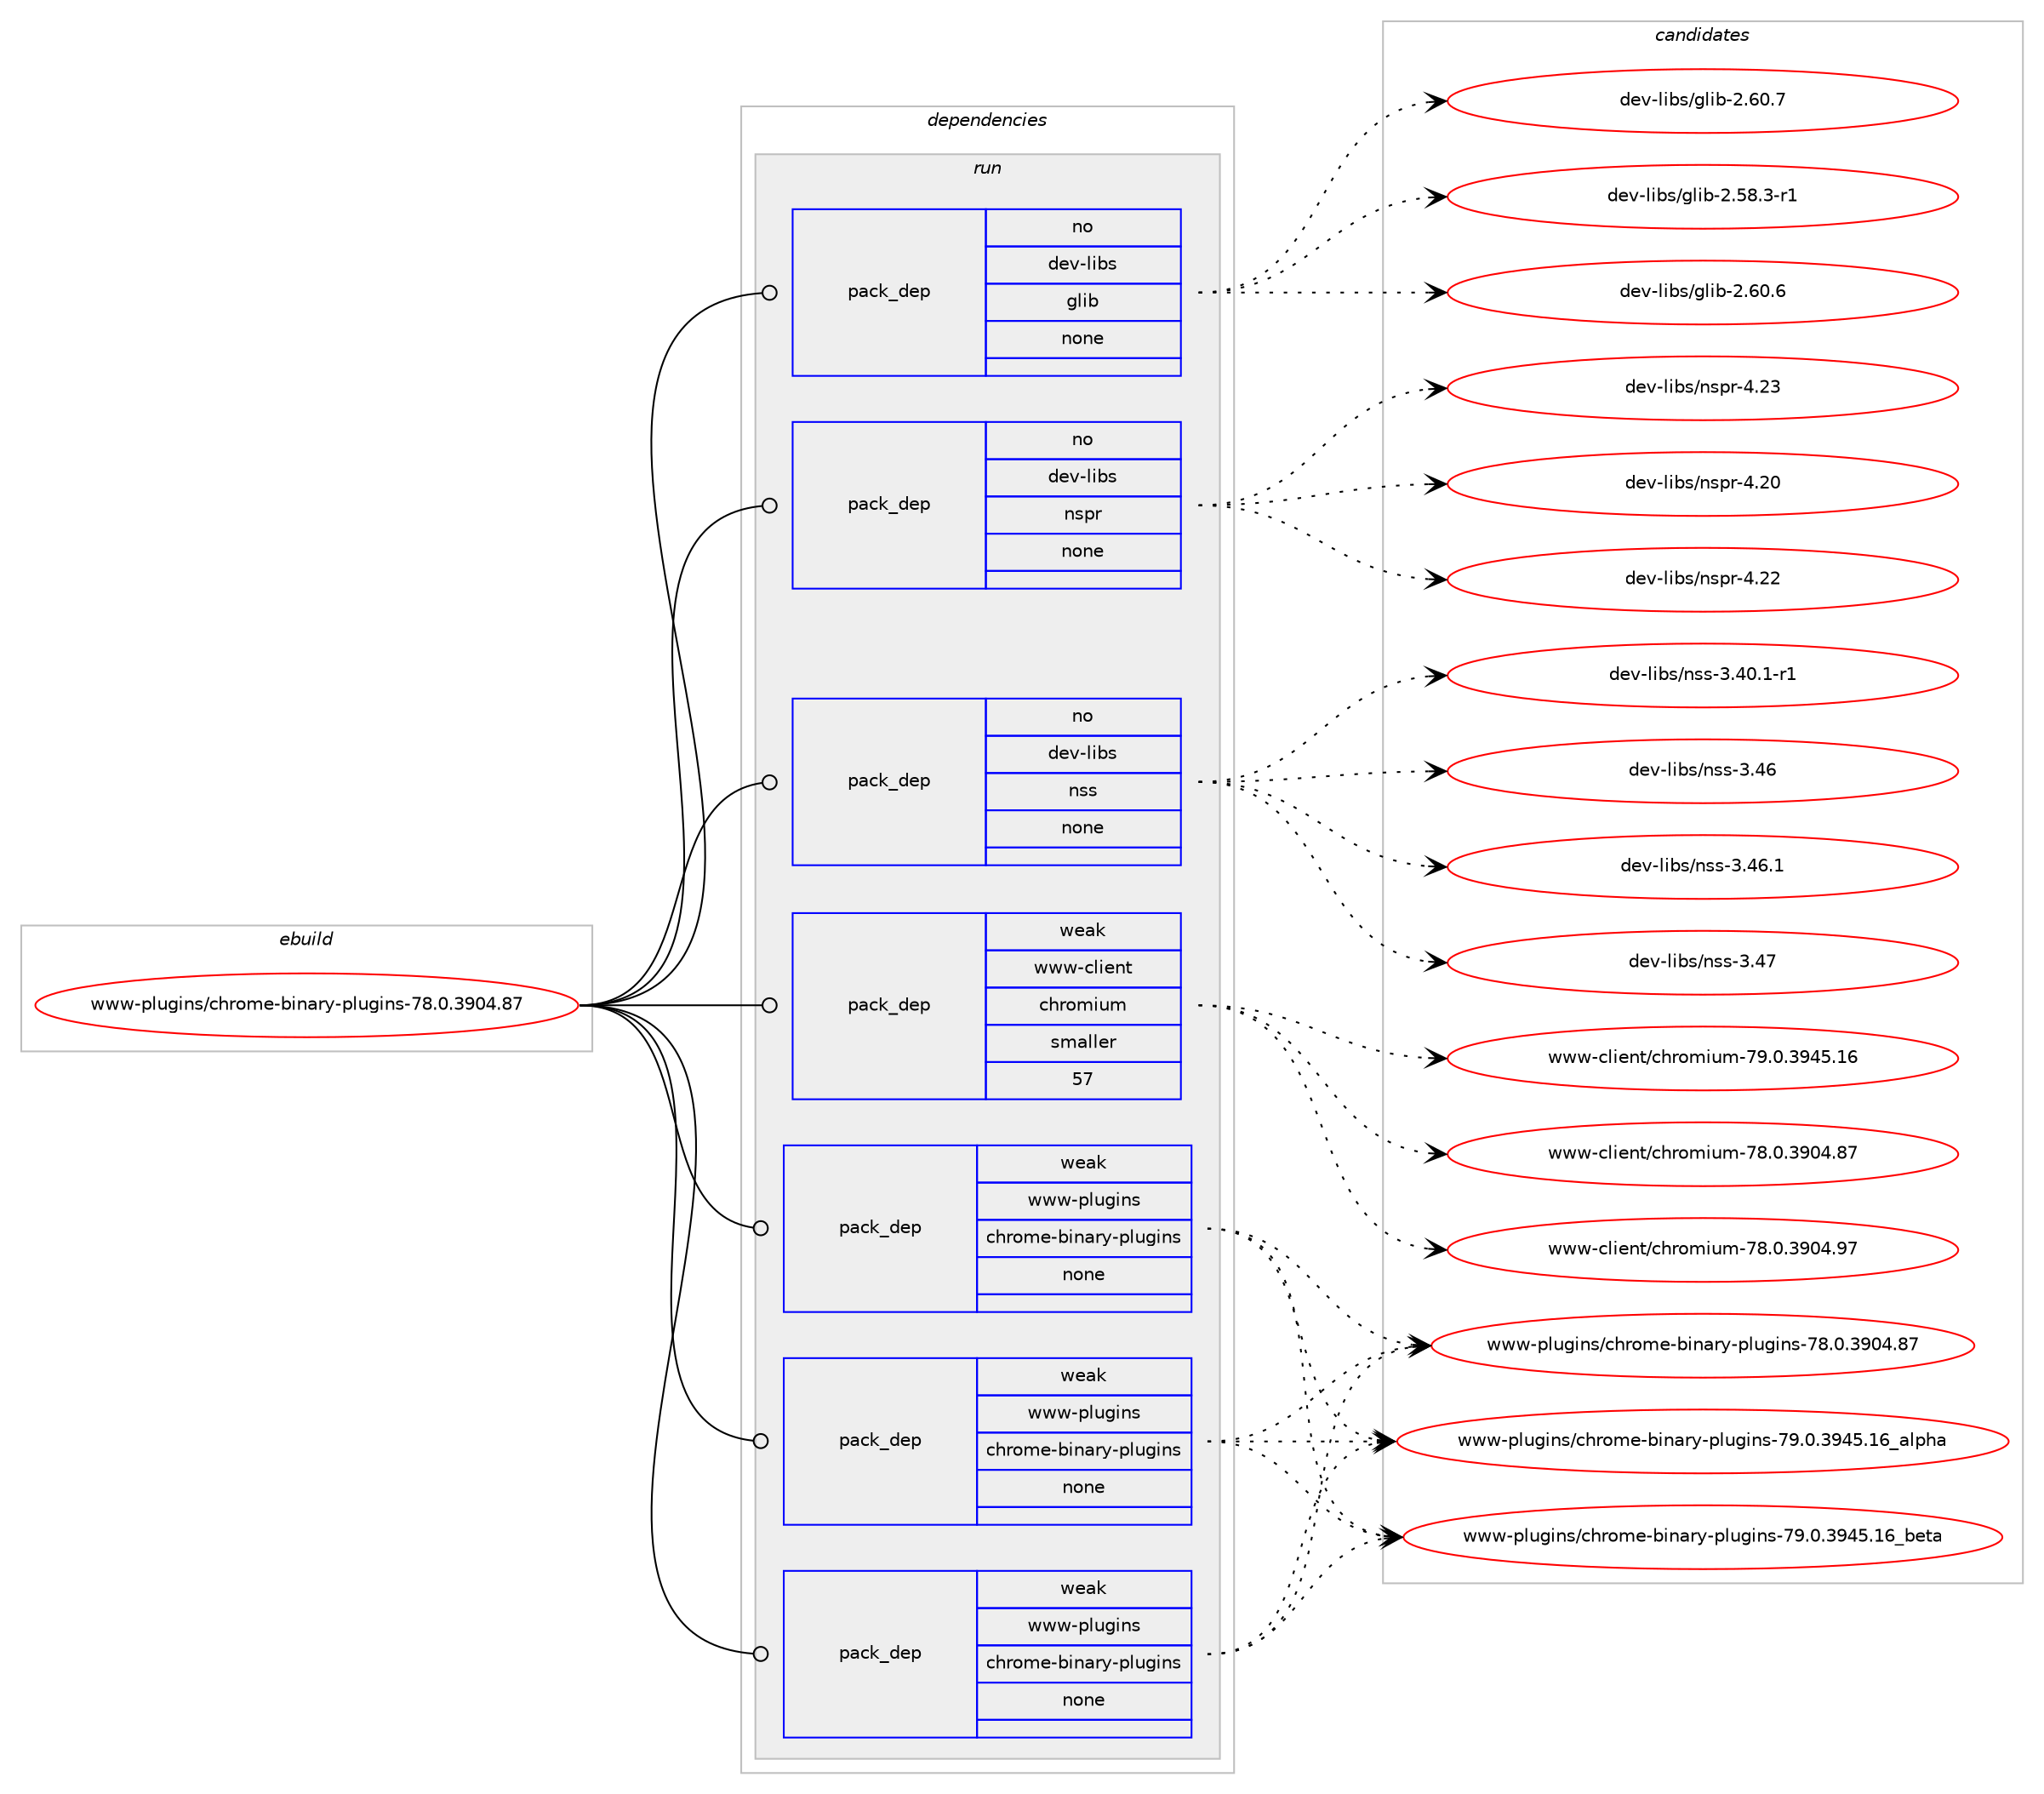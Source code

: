 digraph prolog {

# *************
# Graph options
# *************

newrank=true;
concentrate=true;
compound=true;
graph [rankdir=LR,fontname=Helvetica,fontsize=10,ranksep=1.5];#, ranksep=2.5, nodesep=0.2];
edge  [arrowhead=vee];
node  [fontname=Helvetica,fontsize=10];

# **********
# The ebuild
# **********

subgraph cluster_leftcol {
color=gray;
rank=same;
label=<<i>ebuild</i>>;
id [label="www-plugins/chrome-binary-plugins-78.0.3904.87", color=red, width=4, href="../www-plugins/chrome-binary-plugins-78.0.3904.87.svg"];
}

# ****************
# The dependencies
# ****************

subgraph cluster_midcol {
color=gray;
label=<<i>dependencies</i>>;
subgraph cluster_compile {
fillcolor="#eeeeee";
style=filled;
label=<<i>compile</i>>;
}
subgraph cluster_compileandrun {
fillcolor="#eeeeee";
style=filled;
label=<<i>compile and run</i>>;
}
subgraph cluster_run {
fillcolor="#eeeeee";
style=filled;
label=<<i>run</i>>;
subgraph pack675155 {
dependency909417 [label=<<TABLE BORDER="0" CELLBORDER="1" CELLSPACING="0" CELLPADDING="4" WIDTH="220"><TR><TD ROWSPAN="6" CELLPADDING="30">pack_dep</TD></TR><TR><TD WIDTH="110">no</TD></TR><TR><TD>dev-libs</TD></TR><TR><TD>glib</TD></TR><TR><TD>none</TD></TR><TR><TD></TD></TR></TABLE>>, shape=none, color=blue];
}
id:e -> dependency909417:w [weight=20,style="solid",arrowhead="odot"];
subgraph pack675156 {
dependency909418 [label=<<TABLE BORDER="0" CELLBORDER="1" CELLSPACING="0" CELLPADDING="4" WIDTH="220"><TR><TD ROWSPAN="6" CELLPADDING="30">pack_dep</TD></TR><TR><TD WIDTH="110">no</TD></TR><TR><TD>dev-libs</TD></TR><TR><TD>nspr</TD></TR><TR><TD>none</TD></TR><TR><TD></TD></TR></TABLE>>, shape=none, color=blue];
}
id:e -> dependency909418:w [weight=20,style="solid",arrowhead="odot"];
subgraph pack675157 {
dependency909419 [label=<<TABLE BORDER="0" CELLBORDER="1" CELLSPACING="0" CELLPADDING="4" WIDTH="220"><TR><TD ROWSPAN="6" CELLPADDING="30">pack_dep</TD></TR><TR><TD WIDTH="110">no</TD></TR><TR><TD>dev-libs</TD></TR><TR><TD>nss</TD></TR><TR><TD>none</TD></TR><TR><TD></TD></TR></TABLE>>, shape=none, color=blue];
}
id:e -> dependency909419:w [weight=20,style="solid",arrowhead="odot"];
subgraph pack675158 {
dependency909420 [label=<<TABLE BORDER="0" CELLBORDER="1" CELLSPACING="0" CELLPADDING="4" WIDTH="220"><TR><TD ROWSPAN="6" CELLPADDING="30">pack_dep</TD></TR><TR><TD WIDTH="110">weak</TD></TR><TR><TD>www-client</TD></TR><TR><TD>chromium</TD></TR><TR><TD>smaller</TD></TR><TR><TD>57</TD></TR></TABLE>>, shape=none, color=blue];
}
id:e -> dependency909420:w [weight=20,style="solid",arrowhead="odot"];
subgraph pack675159 {
dependency909421 [label=<<TABLE BORDER="0" CELLBORDER="1" CELLSPACING="0" CELLPADDING="4" WIDTH="220"><TR><TD ROWSPAN="6" CELLPADDING="30">pack_dep</TD></TR><TR><TD WIDTH="110">weak</TD></TR><TR><TD>www-plugins</TD></TR><TR><TD>chrome-binary-plugins</TD></TR><TR><TD>none</TD></TR><TR><TD></TD></TR></TABLE>>, shape=none, color=blue];
}
id:e -> dependency909421:w [weight=20,style="solid",arrowhead="odot"];
subgraph pack675160 {
dependency909422 [label=<<TABLE BORDER="0" CELLBORDER="1" CELLSPACING="0" CELLPADDING="4" WIDTH="220"><TR><TD ROWSPAN="6" CELLPADDING="30">pack_dep</TD></TR><TR><TD WIDTH="110">weak</TD></TR><TR><TD>www-plugins</TD></TR><TR><TD>chrome-binary-plugins</TD></TR><TR><TD>none</TD></TR><TR><TD></TD></TR></TABLE>>, shape=none, color=blue];
}
id:e -> dependency909422:w [weight=20,style="solid",arrowhead="odot"];
subgraph pack675161 {
dependency909423 [label=<<TABLE BORDER="0" CELLBORDER="1" CELLSPACING="0" CELLPADDING="4" WIDTH="220"><TR><TD ROWSPAN="6" CELLPADDING="30">pack_dep</TD></TR><TR><TD WIDTH="110">weak</TD></TR><TR><TD>www-plugins</TD></TR><TR><TD>chrome-binary-plugins</TD></TR><TR><TD>none</TD></TR><TR><TD></TD></TR></TABLE>>, shape=none, color=blue];
}
id:e -> dependency909423:w [weight=20,style="solid",arrowhead="odot"];
}
}

# **************
# The candidates
# **************

subgraph cluster_choices {
rank=same;
color=gray;
label=<<i>candidates</i>>;

subgraph choice675155 {
color=black;
nodesep=1;
choice10010111845108105981154710310810598455046535646514511449 [label="dev-libs/glib-2.58.3-r1", color=red, width=4,href="../dev-libs/glib-2.58.3-r1.svg"];
choice1001011184510810598115471031081059845504654484654 [label="dev-libs/glib-2.60.6", color=red, width=4,href="../dev-libs/glib-2.60.6.svg"];
choice1001011184510810598115471031081059845504654484655 [label="dev-libs/glib-2.60.7", color=red, width=4,href="../dev-libs/glib-2.60.7.svg"];
dependency909417:e -> choice10010111845108105981154710310810598455046535646514511449:w [style=dotted,weight="100"];
dependency909417:e -> choice1001011184510810598115471031081059845504654484654:w [style=dotted,weight="100"];
dependency909417:e -> choice1001011184510810598115471031081059845504654484655:w [style=dotted,weight="100"];
}
subgraph choice675156 {
color=black;
nodesep=1;
choice1001011184510810598115471101151121144552465048 [label="dev-libs/nspr-4.20", color=red, width=4,href="../dev-libs/nspr-4.20.svg"];
choice1001011184510810598115471101151121144552465050 [label="dev-libs/nspr-4.22", color=red, width=4,href="../dev-libs/nspr-4.22.svg"];
choice1001011184510810598115471101151121144552465051 [label="dev-libs/nspr-4.23", color=red, width=4,href="../dev-libs/nspr-4.23.svg"];
dependency909418:e -> choice1001011184510810598115471101151121144552465048:w [style=dotted,weight="100"];
dependency909418:e -> choice1001011184510810598115471101151121144552465050:w [style=dotted,weight="100"];
dependency909418:e -> choice1001011184510810598115471101151121144552465051:w [style=dotted,weight="100"];
}
subgraph choice675157 {
color=black;
nodesep=1;
choice100101118451081059811547110115115455146524846494511449 [label="dev-libs/nss-3.40.1-r1", color=red, width=4,href="../dev-libs/nss-3.40.1-r1.svg"];
choice1001011184510810598115471101151154551465254 [label="dev-libs/nss-3.46", color=red, width=4,href="../dev-libs/nss-3.46.svg"];
choice10010111845108105981154711011511545514652544649 [label="dev-libs/nss-3.46.1", color=red, width=4,href="../dev-libs/nss-3.46.1.svg"];
choice1001011184510810598115471101151154551465255 [label="dev-libs/nss-3.47", color=red, width=4,href="../dev-libs/nss-3.47.svg"];
dependency909419:e -> choice100101118451081059811547110115115455146524846494511449:w [style=dotted,weight="100"];
dependency909419:e -> choice1001011184510810598115471101151154551465254:w [style=dotted,weight="100"];
dependency909419:e -> choice10010111845108105981154711011511545514652544649:w [style=dotted,weight="100"];
dependency909419:e -> choice1001011184510810598115471101151154551465255:w [style=dotted,weight="100"];
}
subgraph choice675158 {
color=black;
nodesep=1;
choice1191191194599108105101110116479910411411110910511710945555646484651574852465655 [label="www-client/chromium-78.0.3904.87", color=red, width=4,href="../www-client/chromium-78.0.3904.87.svg"];
choice1191191194599108105101110116479910411411110910511710945555646484651574852465755 [label="www-client/chromium-78.0.3904.97", color=red, width=4,href="../www-client/chromium-78.0.3904.97.svg"];
choice1191191194599108105101110116479910411411110910511710945555746484651575253464954 [label="www-client/chromium-79.0.3945.16", color=red, width=4,href="../www-client/chromium-79.0.3945.16.svg"];
dependency909420:e -> choice1191191194599108105101110116479910411411110910511710945555646484651574852465655:w [style=dotted,weight="100"];
dependency909420:e -> choice1191191194599108105101110116479910411411110910511710945555646484651574852465755:w [style=dotted,weight="100"];
dependency909420:e -> choice1191191194599108105101110116479910411411110910511710945555746484651575253464954:w [style=dotted,weight="100"];
}
subgraph choice675159 {
color=black;
nodesep=1;
choice1191191194511210811710310511011547991041141111091014598105110971141214511210811710310511011545555646484651574852465655 [label="www-plugins/chrome-binary-plugins-78.0.3904.87", color=red, width=4,href="../www-plugins/chrome-binary-plugins-78.0.3904.87.svg"];
choice1191191194511210811710310511011547991041141111091014598105110971141214511210811710310511011545555746484651575253464954959710811210497 [label="www-plugins/chrome-binary-plugins-79.0.3945.16_alpha", color=red, width=4,href="../www-plugins/chrome-binary-plugins-79.0.3945.16_alpha.svg"];
choice1191191194511210811710310511011547991041141111091014598105110971141214511210811710310511011545555746484651575253464954959810111697 [label="www-plugins/chrome-binary-plugins-79.0.3945.16_beta", color=red, width=4,href="../www-plugins/chrome-binary-plugins-79.0.3945.16_beta.svg"];
dependency909421:e -> choice1191191194511210811710310511011547991041141111091014598105110971141214511210811710310511011545555646484651574852465655:w [style=dotted,weight="100"];
dependency909421:e -> choice1191191194511210811710310511011547991041141111091014598105110971141214511210811710310511011545555746484651575253464954959710811210497:w [style=dotted,weight="100"];
dependency909421:e -> choice1191191194511210811710310511011547991041141111091014598105110971141214511210811710310511011545555746484651575253464954959810111697:w [style=dotted,weight="100"];
}
subgraph choice675160 {
color=black;
nodesep=1;
choice1191191194511210811710310511011547991041141111091014598105110971141214511210811710310511011545555646484651574852465655 [label="www-plugins/chrome-binary-plugins-78.0.3904.87", color=red, width=4,href="../www-plugins/chrome-binary-plugins-78.0.3904.87.svg"];
choice1191191194511210811710310511011547991041141111091014598105110971141214511210811710310511011545555746484651575253464954959710811210497 [label="www-plugins/chrome-binary-plugins-79.0.3945.16_alpha", color=red, width=4,href="../www-plugins/chrome-binary-plugins-79.0.3945.16_alpha.svg"];
choice1191191194511210811710310511011547991041141111091014598105110971141214511210811710310511011545555746484651575253464954959810111697 [label="www-plugins/chrome-binary-plugins-79.0.3945.16_beta", color=red, width=4,href="../www-plugins/chrome-binary-plugins-79.0.3945.16_beta.svg"];
dependency909422:e -> choice1191191194511210811710310511011547991041141111091014598105110971141214511210811710310511011545555646484651574852465655:w [style=dotted,weight="100"];
dependency909422:e -> choice1191191194511210811710310511011547991041141111091014598105110971141214511210811710310511011545555746484651575253464954959710811210497:w [style=dotted,weight="100"];
dependency909422:e -> choice1191191194511210811710310511011547991041141111091014598105110971141214511210811710310511011545555746484651575253464954959810111697:w [style=dotted,weight="100"];
}
subgraph choice675161 {
color=black;
nodesep=1;
choice1191191194511210811710310511011547991041141111091014598105110971141214511210811710310511011545555646484651574852465655 [label="www-plugins/chrome-binary-plugins-78.0.3904.87", color=red, width=4,href="../www-plugins/chrome-binary-plugins-78.0.3904.87.svg"];
choice1191191194511210811710310511011547991041141111091014598105110971141214511210811710310511011545555746484651575253464954959710811210497 [label="www-plugins/chrome-binary-plugins-79.0.3945.16_alpha", color=red, width=4,href="../www-plugins/chrome-binary-plugins-79.0.3945.16_alpha.svg"];
choice1191191194511210811710310511011547991041141111091014598105110971141214511210811710310511011545555746484651575253464954959810111697 [label="www-plugins/chrome-binary-plugins-79.0.3945.16_beta", color=red, width=4,href="../www-plugins/chrome-binary-plugins-79.0.3945.16_beta.svg"];
dependency909423:e -> choice1191191194511210811710310511011547991041141111091014598105110971141214511210811710310511011545555646484651574852465655:w [style=dotted,weight="100"];
dependency909423:e -> choice1191191194511210811710310511011547991041141111091014598105110971141214511210811710310511011545555746484651575253464954959710811210497:w [style=dotted,weight="100"];
dependency909423:e -> choice1191191194511210811710310511011547991041141111091014598105110971141214511210811710310511011545555746484651575253464954959810111697:w [style=dotted,weight="100"];
}
}

}
